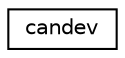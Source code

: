 digraph "Graphical Class Hierarchy"
{
 // LATEX_PDF_SIZE
  edge [fontname="Helvetica",fontsize="10",labelfontname="Helvetica",labelfontsize="10"];
  node [fontname="Helvetica",fontsize="10",shape=record];
  rankdir="LR";
  Node0 [label="candev",height=0.2,width=0.4,color="black", fillcolor="white", style="filled",URL="$structcandev.html",tooltip="Structure to hold driver state."];
}
